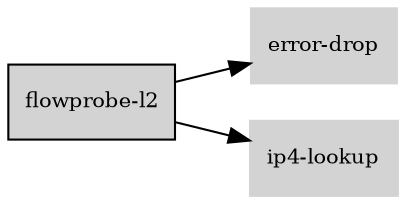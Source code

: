 digraph "flowprobe_l2_subgraph" {
  rankdir=LR;
  node [shape=box, style=filled, fontsize=10, color=lightgray, fontcolor=black, fillcolor=lightgray];
  "flowprobe-l2" [color=black, fontcolor=black, fillcolor=lightgray];
  edge [fontsize=8];
  "flowprobe-l2" -> "error-drop";
  "flowprobe-l2" -> "ip4-lookup";
}
